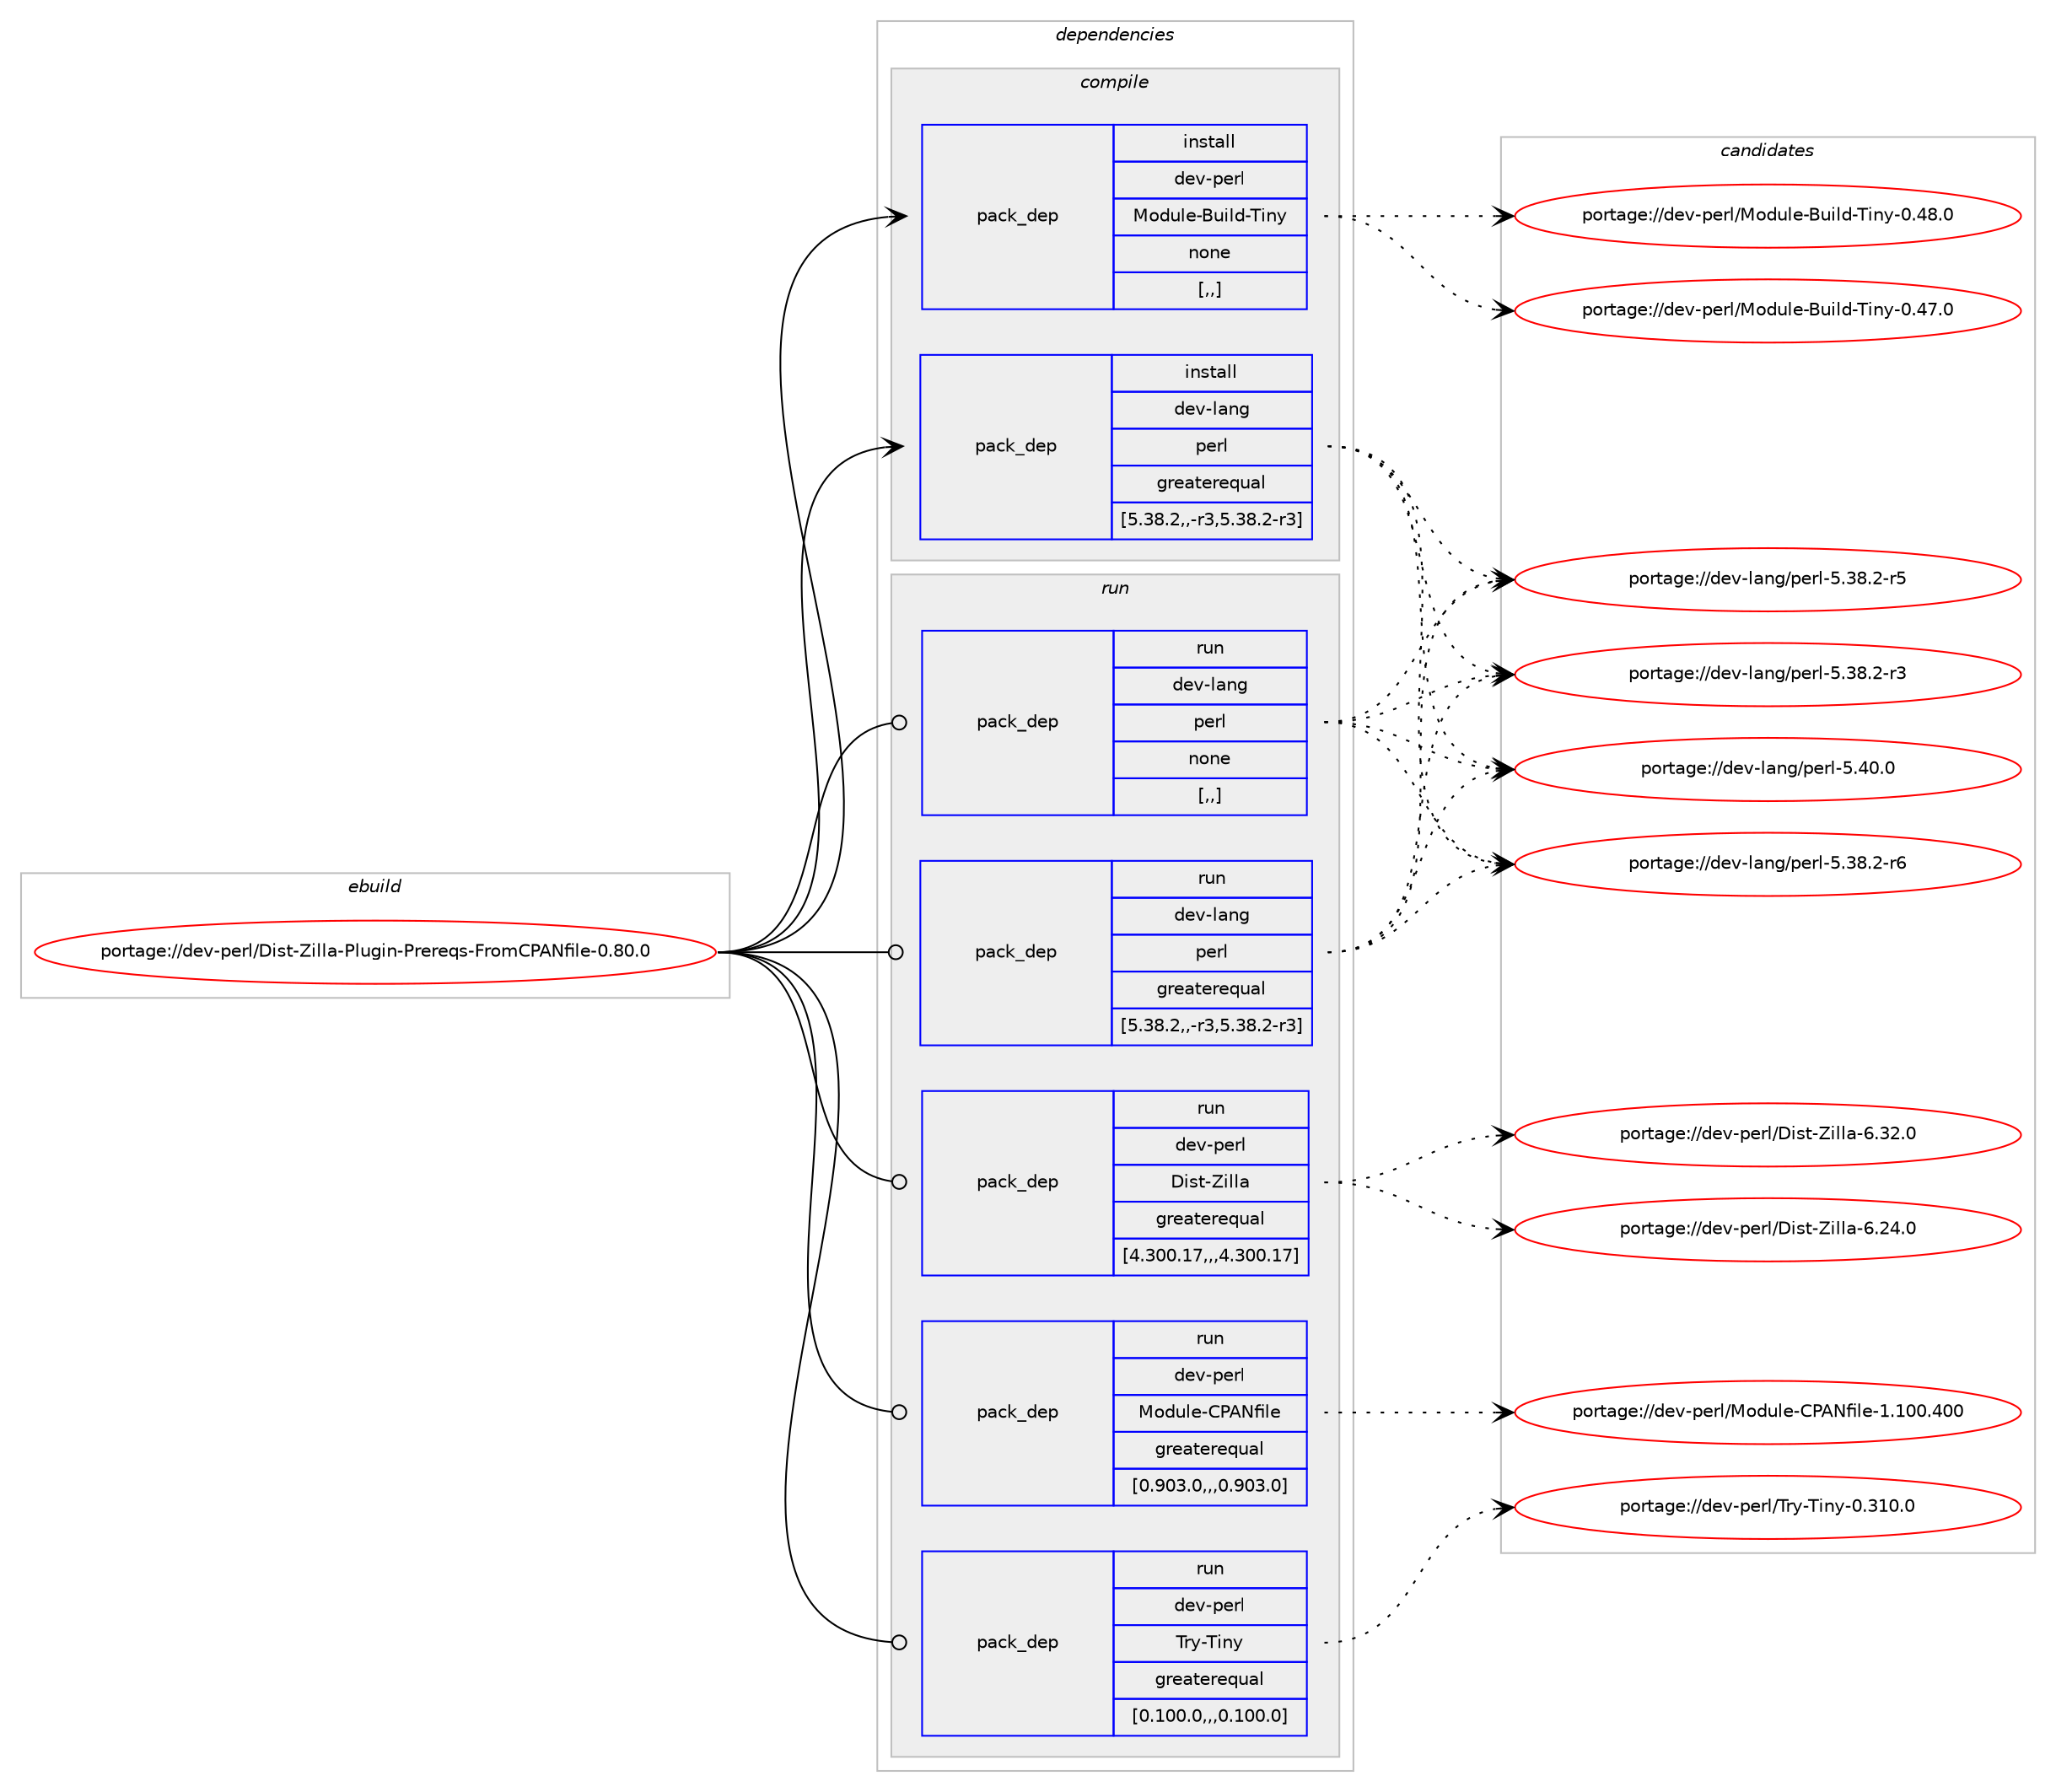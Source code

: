digraph prolog {

# *************
# Graph options
# *************

newrank=true;
concentrate=true;
compound=true;
graph [rankdir=LR,fontname=Helvetica,fontsize=10,ranksep=1.5];#, ranksep=2.5, nodesep=0.2];
edge  [arrowhead=vee];
node  [fontname=Helvetica,fontsize=10];

# **********
# The ebuild
# **********

subgraph cluster_leftcol {
color=gray;
label=<<i>ebuild</i>>;
id [label="portage://dev-perl/Dist-Zilla-Plugin-Prereqs-FromCPANfile-0.80.0", color=red, width=4, href="../dev-perl/Dist-Zilla-Plugin-Prereqs-FromCPANfile-0.80.0.svg"];
}

# ****************
# The dependencies
# ****************

subgraph cluster_midcol {
color=gray;
label=<<i>dependencies</i>>;
subgraph cluster_compile {
fillcolor="#eeeeee";
style=filled;
label=<<i>compile</i>>;
subgraph pack98603 {
dependency129690 [label=<<TABLE BORDER="0" CELLBORDER="1" CELLSPACING="0" CELLPADDING="4" WIDTH="220"><TR><TD ROWSPAN="6" CELLPADDING="30">pack_dep</TD></TR><TR><TD WIDTH="110">install</TD></TR><TR><TD>dev-lang</TD></TR><TR><TD>perl</TD></TR><TR><TD>greaterequal</TD></TR><TR><TD>[5.38.2,,-r3,5.38.2-r3]</TD></TR></TABLE>>, shape=none, color=blue];
}
id:e -> dependency129690:w [weight=20,style="solid",arrowhead="vee"];
subgraph pack98604 {
dependency129691 [label=<<TABLE BORDER="0" CELLBORDER="1" CELLSPACING="0" CELLPADDING="4" WIDTH="220"><TR><TD ROWSPAN="6" CELLPADDING="30">pack_dep</TD></TR><TR><TD WIDTH="110">install</TD></TR><TR><TD>dev-perl</TD></TR><TR><TD>Module-Build-Tiny</TD></TR><TR><TD>none</TD></TR><TR><TD>[,,]</TD></TR></TABLE>>, shape=none, color=blue];
}
id:e -> dependency129691:w [weight=20,style="solid",arrowhead="vee"];
}
subgraph cluster_compileandrun {
fillcolor="#eeeeee";
style=filled;
label=<<i>compile and run</i>>;
}
subgraph cluster_run {
fillcolor="#eeeeee";
style=filled;
label=<<i>run</i>>;
subgraph pack98605 {
dependency129692 [label=<<TABLE BORDER="0" CELLBORDER="1" CELLSPACING="0" CELLPADDING="4" WIDTH="220"><TR><TD ROWSPAN="6" CELLPADDING="30">pack_dep</TD></TR><TR><TD WIDTH="110">run</TD></TR><TR><TD>dev-lang</TD></TR><TR><TD>perl</TD></TR><TR><TD>greaterequal</TD></TR><TR><TD>[5.38.2,,-r3,5.38.2-r3]</TD></TR></TABLE>>, shape=none, color=blue];
}
id:e -> dependency129692:w [weight=20,style="solid",arrowhead="odot"];
subgraph pack98606 {
dependency129693 [label=<<TABLE BORDER="0" CELLBORDER="1" CELLSPACING="0" CELLPADDING="4" WIDTH="220"><TR><TD ROWSPAN="6" CELLPADDING="30">pack_dep</TD></TR><TR><TD WIDTH="110">run</TD></TR><TR><TD>dev-lang</TD></TR><TR><TD>perl</TD></TR><TR><TD>none</TD></TR><TR><TD>[,,]</TD></TR></TABLE>>, shape=none, color=blue];
}
id:e -> dependency129693:w [weight=20,style="solid",arrowhead="odot"];
subgraph pack98607 {
dependency129694 [label=<<TABLE BORDER="0" CELLBORDER="1" CELLSPACING="0" CELLPADDING="4" WIDTH="220"><TR><TD ROWSPAN="6" CELLPADDING="30">pack_dep</TD></TR><TR><TD WIDTH="110">run</TD></TR><TR><TD>dev-perl</TD></TR><TR><TD>Dist-Zilla</TD></TR><TR><TD>greaterequal</TD></TR><TR><TD>[4.300.17,,,4.300.17]</TD></TR></TABLE>>, shape=none, color=blue];
}
id:e -> dependency129694:w [weight=20,style="solid",arrowhead="odot"];
subgraph pack98608 {
dependency129695 [label=<<TABLE BORDER="0" CELLBORDER="1" CELLSPACING="0" CELLPADDING="4" WIDTH="220"><TR><TD ROWSPAN="6" CELLPADDING="30">pack_dep</TD></TR><TR><TD WIDTH="110">run</TD></TR><TR><TD>dev-perl</TD></TR><TR><TD>Module-CPANfile</TD></TR><TR><TD>greaterequal</TD></TR><TR><TD>[0.903.0,,,0.903.0]</TD></TR></TABLE>>, shape=none, color=blue];
}
id:e -> dependency129695:w [weight=20,style="solid",arrowhead="odot"];
subgraph pack98609 {
dependency129696 [label=<<TABLE BORDER="0" CELLBORDER="1" CELLSPACING="0" CELLPADDING="4" WIDTH="220"><TR><TD ROWSPAN="6" CELLPADDING="30">pack_dep</TD></TR><TR><TD WIDTH="110">run</TD></TR><TR><TD>dev-perl</TD></TR><TR><TD>Try-Tiny</TD></TR><TR><TD>greaterequal</TD></TR><TR><TD>[0.100.0,,,0.100.0]</TD></TR></TABLE>>, shape=none, color=blue];
}
id:e -> dependency129696:w [weight=20,style="solid",arrowhead="odot"];
}
}

# **************
# The candidates
# **************

subgraph cluster_choices {
rank=same;
color=gray;
label=<<i>candidates</i>>;

subgraph choice98603 {
color=black;
nodesep=1;
choice10010111845108971101034711210111410845534652484648 [label="portage://dev-lang/perl-5.40.0", color=red, width=4,href="../dev-lang/perl-5.40.0.svg"];
choice100101118451089711010347112101114108455346515646504511454 [label="portage://dev-lang/perl-5.38.2-r6", color=red, width=4,href="../dev-lang/perl-5.38.2-r6.svg"];
choice100101118451089711010347112101114108455346515646504511453 [label="portage://dev-lang/perl-5.38.2-r5", color=red, width=4,href="../dev-lang/perl-5.38.2-r5.svg"];
choice100101118451089711010347112101114108455346515646504511451 [label="portage://dev-lang/perl-5.38.2-r3", color=red, width=4,href="../dev-lang/perl-5.38.2-r3.svg"];
dependency129690:e -> choice10010111845108971101034711210111410845534652484648:w [style=dotted,weight="100"];
dependency129690:e -> choice100101118451089711010347112101114108455346515646504511454:w [style=dotted,weight="100"];
dependency129690:e -> choice100101118451089711010347112101114108455346515646504511453:w [style=dotted,weight="100"];
dependency129690:e -> choice100101118451089711010347112101114108455346515646504511451:w [style=dotted,weight="100"];
}
subgraph choice98604 {
color=black;
nodesep=1;
choice1001011184511210111410847771111001171081014566117105108100458410511012145484652564648 [label="portage://dev-perl/Module-Build-Tiny-0.48.0", color=red, width=4,href="../dev-perl/Module-Build-Tiny-0.48.0.svg"];
choice1001011184511210111410847771111001171081014566117105108100458410511012145484652554648 [label="portage://dev-perl/Module-Build-Tiny-0.47.0", color=red, width=4,href="../dev-perl/Module-Build-Tiny-0.47.0.svg"];
dependency129691:e -> choice1001011184511210111410847771111001171081014566117105108100458410511012145484652564648:w [style=dotted,weight="100"];
dependency129691:e -> choice1001011184511210111410847771111001171081014566117105108100458410511012145484652554648:w [style=dotted,weight="100"];
}
subgraph choice98605 {
color=black;
nodesep=1;
choice10010111845108971101034711210111410845534652484648 [label="portage://dev-lang/perl-5.40.0", color=red, width=4,href="../dev-lang/perl-5.40.0.svg"];
choice100101118451089711010347112101114108455346515646504511454 [label="portage://dev-lang/perl-5.38.2-r6", color=red, width=4,href="../dev-lang/perl-5.38.2-r6.svg"];
choice100101118451089711010347112101114108455346515646504511453 [label="portage://dev-lang/perl-5.38.2-r5", color=red, width=4,href="../dev-lang/perl-5.38.2-r5.svg"];
choice100101118451089711010347112101114108455346515646504511451 [label="portage://dev-lang/perl-5.38.2-r3", color=red, width=4,href="../dev-lang/perl-5.38.2-r3.svg"];
dependency129692:e -> choice10010111845108971101034711210111410845534652484648:w [style=dotted,weight="100"];
dependency129692:e -> choice100101118451089711010347112101114108455346515646504511454:w [style=dotted,weight="100"];
dependency129692:e -> choice100101118451089711010347112101114108455346515646504511453:w [style=dotted,weight="100"];
dependency129692:e -> choice100101118451089711010347112101114108455346515646504511451:w [style=dotted,weight="100"];
}
subgraph choice98606 {
color=black;
nodesep=1;
choice10010111845108971101034711210111410845534652484648 [label="portage://dev-lang/perl-5.40.0", color=red, width=4,href="../dev-lang/perl-5.40.0.svg"];
choice100101118451089711010347112101114108455346515646504511454 [label="portage://dev-lang/perl-5.38.2-r6", color=red, width=4,href="../dev-lang/perl-5.38.2-r6.svg"];
choice100101118451089711010347112101114108455346515646504511453 [label="portage://dev-lang/perl-5.38.2-r5", color=red, width=4,href="../dev-lang/perl-5.38.2-r5.svg"];
choice100101118451089711010347112101114108455346515646504511451 [label="portage://dev-lang/perl-5.38.2-r3", color=red, width=4,href="../dev-lang/perl-5.38.2-r3.svg"];
dependency129693:e -> choice10010111845108971101034711210111410845534652484648:w [style=dotted,weight="100"];
dependency129693:e -> choice100101118451089711010347112101114108455346515646504511454:w [style=dotted,weight="100"];
dependency129693:e -> choice100101118451089711010347112101114108455346515646504511453:w [style=dotted,weight="100"];
dependency129693:e -> choice100101118451089711010347112101114108455346515646504511451:w [style=dotted,weight="100"];
}
subgraph choice98607 {
color=black;
nodesep=1;
choice10010111845112101114108476810511511645901051081089745544651504648 [label="portage://dev-perl/Dist-Zilla-6.32.0", color=red, width=4,href="../dev-perl/Dist-Zilla-6.32.0.svg"];
choice10010111845112101114108476810511511645901051081089745544650524648 [label="portage://dev-perl/Dist-Zilla-6.24.0", color=red, width=4,href="../dev-perl/Dist-Zilla-6.24.0.svg"];
dependency129694:e -> choice10010111845112101114108476810511511645901051081089745544651504648:w [style=dotted,weight="100"];
dependency129694:e -> choice10010111845112101114108476810511511645901051081089745544650524648:w [style=dotted,weight="100"];
}
subgraph choice98608 {
color=black;
nodesep=1;
choice100101118451121011141084777111100117108101456780657810210510810145494649484846524848 [label="portage://dev-perl/Module-CPANfile-1.100.400", color=red, width=4,href="../dev-perl/Module-CPANfile-1.100.400.svg"];
dependency129695:e -> choice100101118451121011141084777111100117108101456780657810210510810145494649484846524848:w [style=dotted,weight="100"];
}
subgraph choice98609 {
color=black;
nodesep=1;
choice10010111845112101114108478411412145841051101214548465149484648 [label="portage://dev-perl/Try-Tiny-0.310.0", color=red, width=4,href="../dev-perl/Try-Tiny-0.310.0.svg"];
dependency129696:e -> choice10010111845112101114108478411412145841051101214548465149484648:w [style=dotted,weight="100"];
}
}

}
